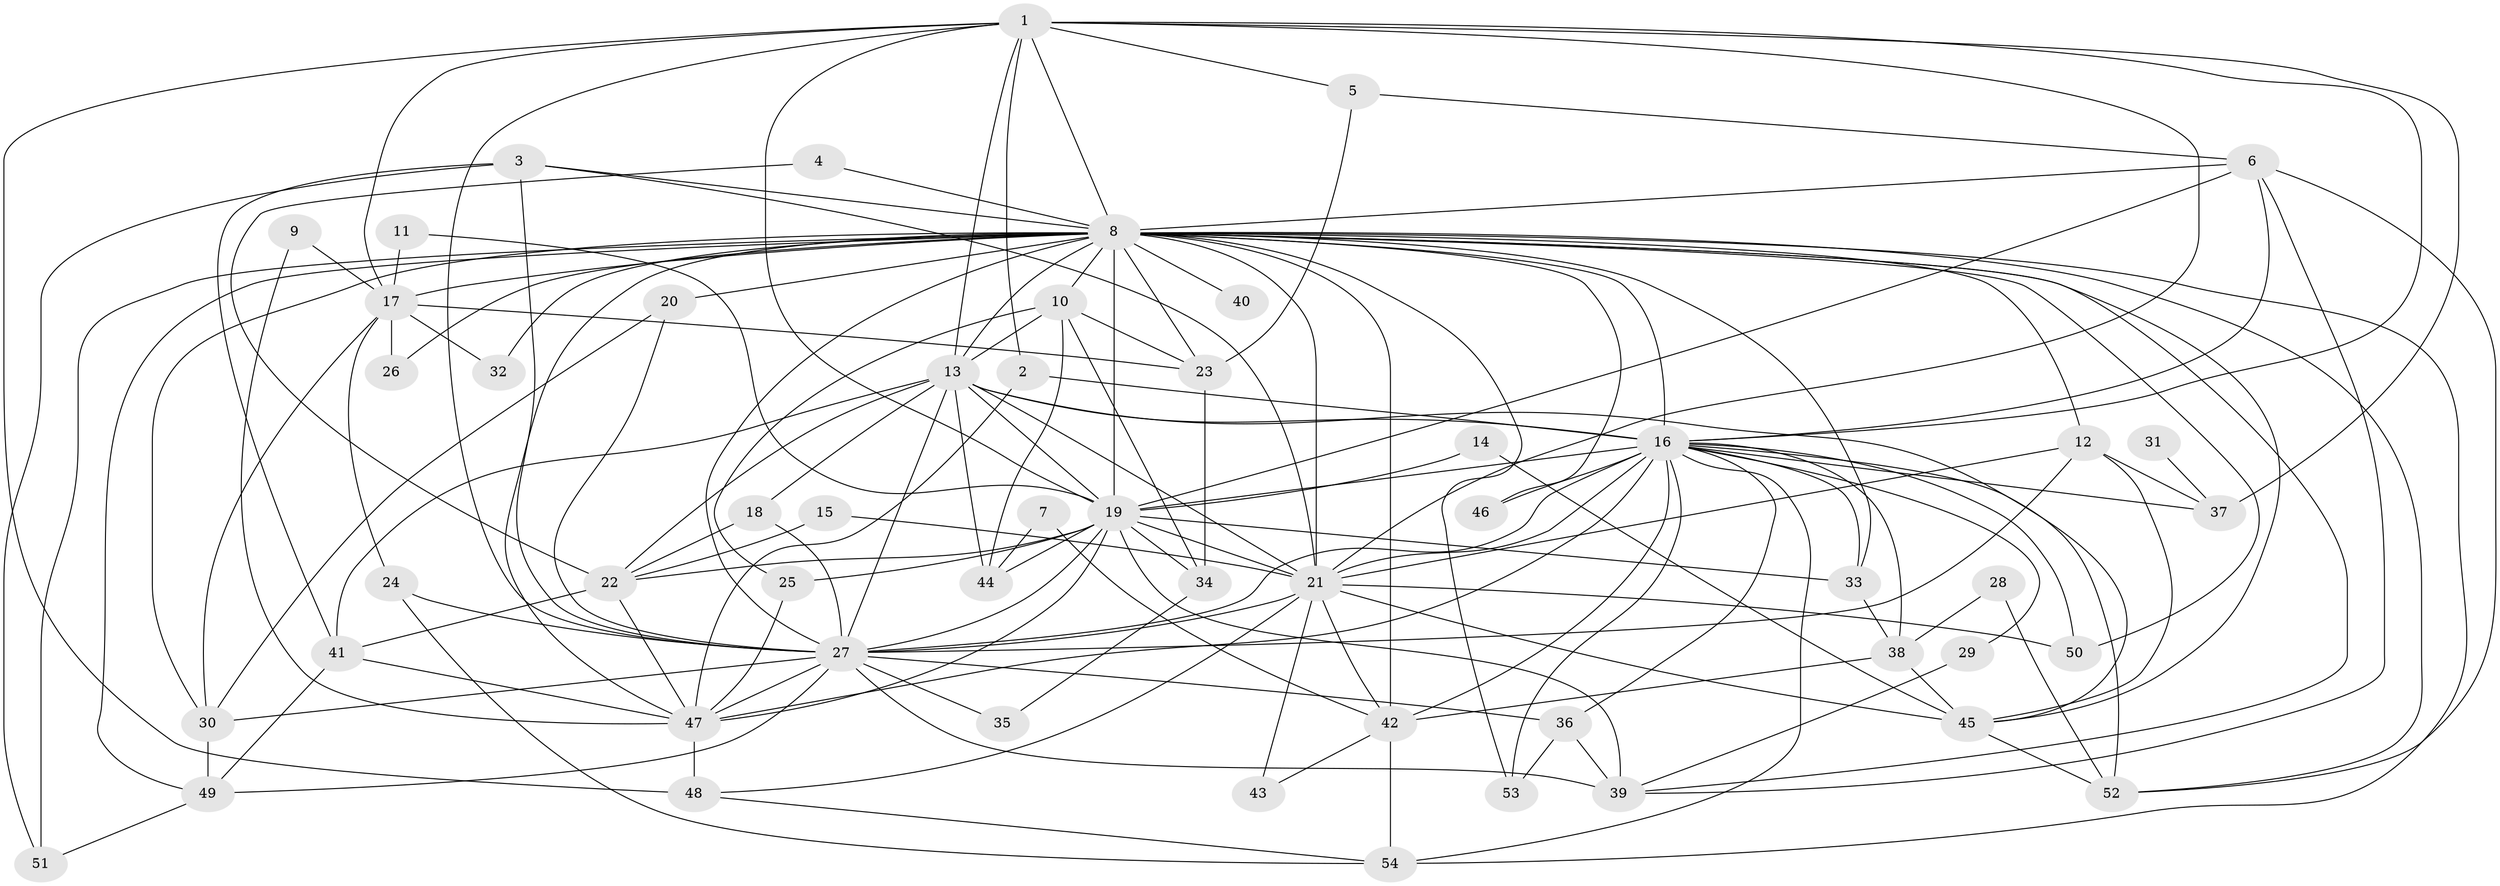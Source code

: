 // original degree distribution, {15: 0.015037593984962405, 28: 0.007518796992481203, 21: 0.015037593984962405, 24: 0.007518796992481203, 20: 0.007518796992481203, 26: 0.007518796992481203, 27: 0.007518796992481203, 14: 0.007518796992481203, 11: 0.015037593984962405, 6: 0.03759398496240601, 4: 0.06015037593984962, 8: 0.007518796992481203, 5: 0.05263157894736842, 3: 0.24060150375939848, 9: 0.007518796992481203, 7: 0.007518796992481203, 2: 0.49624060150375937}
// Generated by graph-tools (version 1.1) at 2025/36/03/04/25 23:36:30]
// undirected, 54 vertices, 151 edges
graph export_dot {
  node [color=gray90,style=filled];
  1;
  2;
  3;
  4;
  5;
  6;
  7;
  8;
  9;
  10;
  11;
  12;
  13;
  14;
  15;
  16;
  17;
  18;
  19;
  20;
  21;
  22;
  23;
  24;
  25;
  26;
  27;
  28;
  29;
  30;
  31;
  32;
  33;
  34;
  35;
  36;
  37;
  38;
  39;
  40;
  41;
  42;
  43;
  44;
  45;
  46;
  47;
  48;
  49;
  50;
  51;
  52;
  53;
  54;
  1 -- 2 [weight=1.0];
  1 -- 5 [weight=1.0];
  1 -- 8 [weight=4.0];
  1 -- 13 [weight=2.0];
  1 -- 16 [weight=1.0];
  1 -- 17 [weight=1.0];
  1 -- 19 [weight=1.0];
  1 -- 21 [weight=1.0];
  1 -- 27 [weight=1.0];
  1 -- 37 [weight=1.0];
  1 -- 48 [weight=2.0];
  2 -- 16 [weight=1.0];
  2 -- 47 [weight=1.0];
  3 -- 8 [weight=1.0];
  3 -- 21 [weight=1.0];
  3 -- 27 [weight=1.0];
  3 -- 41 [weight=1.0];
  3 -- 51 [weight=1.0];
  4 -- 8 [weight=1.0];
  4 -- 22 [weight=1.0];
  5 -- 6 [weight=1.0];
  5 -- 23 [weight=1.0];
  6 -- 8 [weight=3.0];
  6 -- 16 [weight=1.0];
  6 -- 19 [weight=1.0];
  6 -- 39 [weight=1.0];
  6 -- 52 [weight=1.0];
  7 -- 42 [weight=1.0];
  7 -- 44 [weight=1.0];
  8 -- 10 [weight=1.0];
  8 -- 12 [weight=1.0];
  8 -- 13 [weight=6.0];
  8 -- 16 [weight=4.0];
  8 -- 17 [weight=3.0];
  8 -- 19 [weight=4.0];
  8 -- 20 [weight=2.0];
  8 -- 21 [weight=3.0];
  8 -- 23 [weight=4.0];
  8 -- 26 [weight=1.0];
  8 -- 27 [weight=5.0];
  8 -- 30 [weight=1.0];
  8 -- 32 [weight=1.0];
  8 -- 33 [weight=1.0];
  8 -- 39 [weight=1.0];
  8 -- 40 [weight=1.0];
  8 -- 42 [weight=2.0];
  8 -- 45 [weight=1.0];
  8 -- 46 [weight=1.0];
  8 -- 47 [weight=2.0];
  8 -- 49 [weight=1.0];
  8 -- 50 [weight=3.0];
  8 -- 51 [weight=2.0];
  8 -- 52 [weight=1.0];
  8 -- 53 [weight=1.0];
  8 -- 54 [weight=1.0];
  9 -- 17 [weight=1.0];
  9 -- 47 [weight=1.0];
  10 -- 13 [weight=1.0];
  10 -- 23 [weight=1.0];
  10 -- 25 [weight=1.0];
  10 -- 34 [weight=1.0];
  10 -- 44 [weight=1.0];
  11 -- 17 [weight=1.0];
  11 -- 19 [weight=1.0];
  12 -- 21 [weight=1.0];
  12 -- 27 [weight=1.0];
  12 -- 37 [weight=1.0];
  12 -- 45 [weight=1.0];
  13 -- 16 [weight=3.0];
  13 -- 18 [weight=1.0];
  13 -- 19 [weight=2.0];
  13 -- 21 [weight=3.0];
  13 -- 22 [weight=1.0];
  13 -- 27 [weight=2.0];
  13 -- 41 [weight=1.0];
  13 -- 44 [weight=2.0];
  13 -- 45 [weight=2.0];
  14 -- 19 [weight=1.0];
  14 -- 45 [weight=1.0];
  15 -- 21 [weight=1.0];
  15 -- 22 [weight=1.0];
  16 -- 19 [weight=1.0];
  16 -- 21 [weight=1.0];
  16 -- 27 [weight=2.0];
  16 -- 29 [weight=1.0];
  16 -- 33 [weight=1.0];
  16 -- 36 [weight=1.0];
  16 -- 37 [weight=1.0];
  16 -- 38 [weight=2.0];
  16 -- 42 [weight=1.0];
  16 -- 46 [weight=1.0];
  16 -- 47 [weight=1.0];
  16 -- 50 [weight=1.0];
  16 -- 52 [weight=1.0];
  16 -- 53 [weight=1.0];
  16 -- 54 [weight=1.0];
  17 -- 23 [weight=1.0];
  17 -- 24 [weight=1.0];
  17 -- 26 [weight=1.0];
  17 -- 30 [weight=1.0];
  17 -- 32 [weight=1.0];
  18 -- 22 [weight=1.0];
  18 -- 27 [weight=1.0];
  19 -- 21 [weight=1.0];
  19 -- 22 [weight=1.0];
  19 -- 25 [weight=1.0];
  19 -- 27 [weight=2.0];
  19 -- 33 [weight=1.0];
  19 -- 34 [weight=1.0];
  19 -- 39 [weight=1.0];
  19 -- 44 [weight=1.0];
  19 -- 47 [weight=1.0];
  20 -- 27 [weight=1.0];
  20 -- 30 [weight=1.0];
  21 -- 27 [weight=1.0];
  21 -- 42 [weight=1.0];
  21 -- 43 [weight=2.0];
  21 -- 45 [weight=2.0];
  21 -- 48 [weight=1.0];
  21 -- 50 [weight=2.0];
  22 -- 41 [weight=1.0];
  22 -- 47 [weight=1.0];
  23 -- 34 [weight=2.0];
  24 -- 27 [weight=1.0];
  24 -- 54 [weight=1.0];
  25 -- 47 [weight=1.0];
  27 -- 30 [weight=1.0];
  27 -- 35 [weight=1.0];
  27 -- 36 [weight=1.0];
  27 -- 39 [weight=2.0];
  27 -- 47 [weight=1.0];
  27 -- 49 [weight=1.0];
  28 -- 38 [weight=1.0];
  28 -- 52 [weight=2.0];
  29 -- 39 [weight=1.0];
  30 -- 49 [weight=1.0];
  31 -- 37 [weight=1.0];
  33 -- 38 [weight=1.0];
  34 -- 35 [weight=1.0];
  36 -- 39 [weight=1.0];
  36 -- 53 [weight=1.0];
  38 -- 42 [weight=1.0];
  38 -- 45 [weight=1.0];
  41 -- 47 [weight=1.0];
  41 -- 49 [weight=1.0];
  42 -- 43 [weight=1.0];
  42 -- 54 [weight=1.0];
  45 -- 52 [weight=1.0];
  47 -- 48 [weight=1.0];
  48 -- 54 [weight=1.0];
  49 -- 51 [weight=1.0];
}
